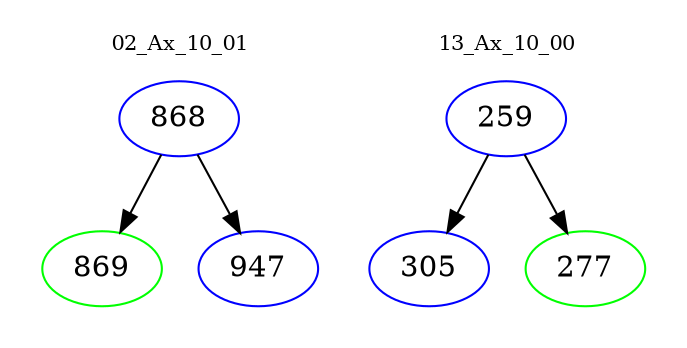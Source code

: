 digraph{
subgraph cluster_0 {
color = white
label = "02_Ax_10_01";
fontsize=10;
T0_868 [label="868", color="blue"]
T0_868 -> T0_869 [color="black"]
T0_869 [label="869", color="green"]
T0_868 -> T0_947 [color="black"]
T0_947 [label="947", color="blue"]
}
subgraph cluster_1 {
color = white
label = "13_Ax_10_00";
fontsize=10;
T1_259 [label="259", color="blue"]
T1_259 -> T1_305 [color="black"]
T1_305 [label="305", color="blue"]
T1_259 -> T1_277 [color="black"]
T1_277 [label="277", color="green"]
}
}
